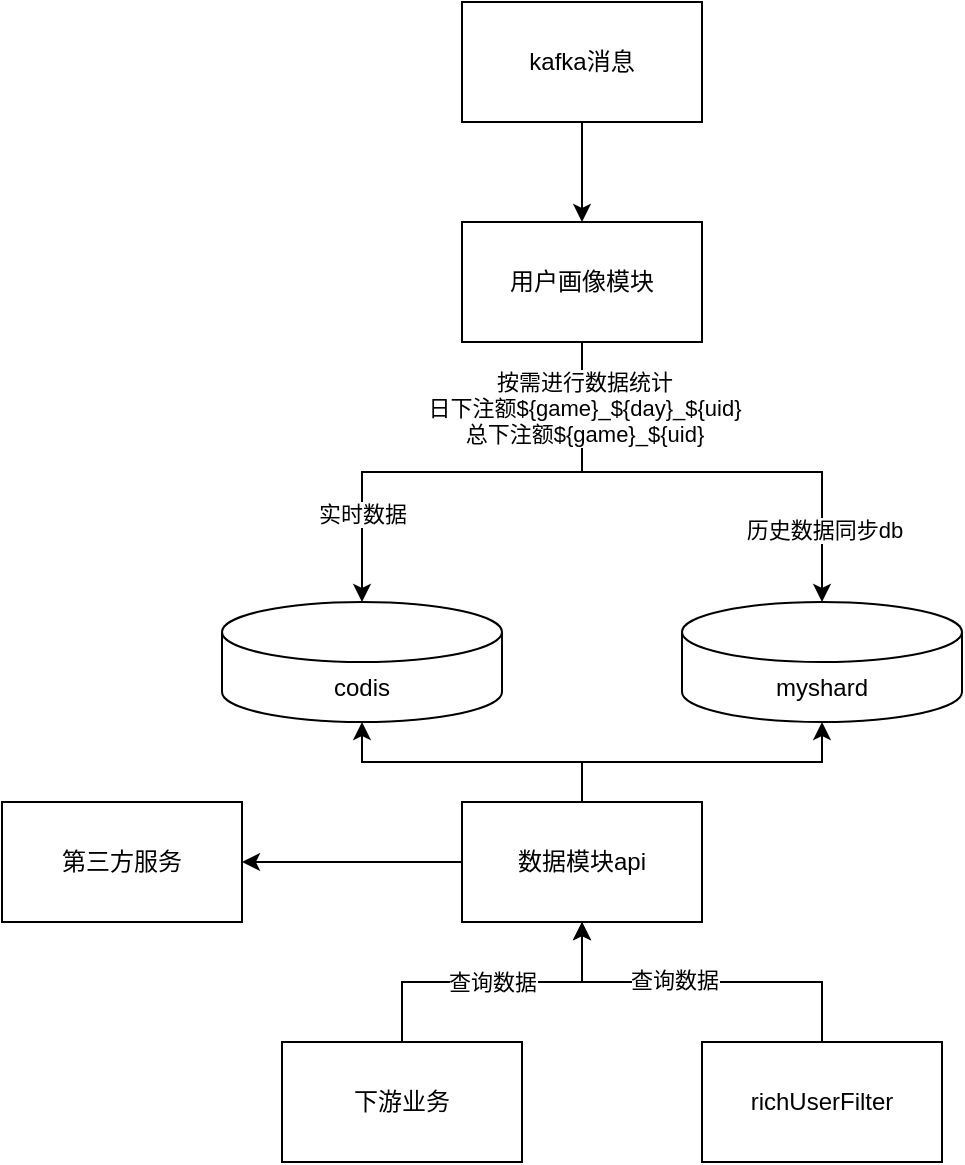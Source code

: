 <mxfile version="21.6.6" type="github">
  <diagram name="第 1 页" id="nrQ97I8aDQJ6jYaaCO9X">
    <mxGraphModel dx="1892" dy="1125" grid="1" gridSize="10" guides="1" tooltips="1" connect="1" arrows="1" fold="1" page="1" pageScale="1" pageWidth="827" pageHeight="1169" math="0" shadow="0">
      <root>
        <mxCell id="0" />
        <mxCell id="1" parent="0" />
        <mxCell id="xIcku-eGGIQmnTQTuAT2-1" value="" style="edgeStyle=orthogonalEdgeStyle;rounded=0;orthogonalLoop=1;jettySize=auto;html=1;" edge="1" parent="1" source="xIcku-eGGIQmnTQTuAT2-2" target="xIcku-eGGIQmnTQTuAT2-6">
          <mxGeometry relative="1" as="geometry" />
        </mxCell>
        <mxCell id="xIcku-eGGIQmnTQTuAT2-2" value="kafka消息" style="rounded=0;whiteSpace=wrap;html=1;" vertex="1" parent="1">
          <mxGeometry x="340" y="80" width="120" height="60" as="geometry" />
        </mxCell>
        <mxCell id="xIcku-eGGIQmnTQTuAT2-3" style="edgeStyle=orthogonalEdgeStyle;rounded=0;orthogonalLoop=1;jettySize=auto;html=1;entryX=0.5;entryY=0;entryDx=0;entryDy=0;entryPerimeter=0;" edge="1" parent="1" source="xIcku-eGGIQmnTQTuAT2-6" target="xIcku-eGGIQmnTQTuAT2-7">
          <mxGeometry relative="1" as="geometry" />
        </mxCell>
        <mxCell id="xIcku-eGGIQmnTQTuAT2-19" value="实时数据" style="edgeLabel;html=1;align=center;verticalAlign=middle;resizable=0;points=[];" vertex="1" connectable="0" parent="xIcku-eGGIQmnTQTuAT2-3">
          <mxGeometry x="0.633" relative="1" as="geometry">
            <mxPoint as="offset" />
          </mxGeometry>
        </mxCell>
        <mxCell id="xIcku-eGGIQmnTQTuAT2-4" style="edgeStyle=orthogonalEdgeStyle;rounded=0;orthogonalLoop=1;jettySize=auto;html=1;entryX=0.5;entryY=0;entryDx=0;entryDy=0;entryPerimeter=0;" edge="1" parent="1" source="xIcku-eGGIQmnTQTuAT2-6" target="xIcku-eGGIQmnTQTuAT2-8">
          <mxGeometry relative="1" as="geometry" />
        </mxCell>
        <mxCell id="xIcku-eGGIQmnTQTuAT2-5" value="按需进行数据统计&lt;br&gt;日下注额${game}_${day}_${uid}&lt;br&gt;总下注额${game}_${uid}" style="edgeLabel;html=1;align=center;verticalAlign=middle;resizable=0;points=[];" vertex="1" connectable="0" parent="xIcku-eGGIQmnTQTuAT2-4">
          <mxGeometry x="-0.736" y="1" relative="1" as="geometry">
            <mxPoint as="offset" />
          </mxGeometry>
        </mxCell>
        <mxCell id="xIcku-eGGIQmnTQTuAT2-20" value="历史数据同步db" style="edgeLabel;html=1;align=center;verticalAlign=middle;resizable=0;points=[];" vertex="1" connectable="0" parent="xIcku-eGGIQmnTQTuAT2-4">
          <mxGeometry x="0.712" y="1" relative="1" as="geometry">
            <mxPoint as="offset" />
          </mxGeometry>
        </mxCell>
        <mxCell id="xIcku-eGGIQmnTQTuAT2-6" value="用户画像模块" style="rounded=0;whiteSpace=wrap;html=1;" vertex="1" parent="1">
          <mxGeometry x="340" y="190" width="120" height="60" as="geometry" />
        </mxCell>
        <mxCell id="xIcku-eGGIQmnTQTuAT2-7" value="codis" style="shape=cylinder3;whiteSpace=wrap;html=1;boundedLbl=1;backgroundOutline=1;size=15;" vertex="1" parent="1">
          <mxGeometry x="220" y="380" width="140" height="60" as="geometry" />
        </mxCell>
        <mxCell id="xIcku-eGGIQmnTQTuAT2-8" value="myshard" style="shape=cylinder3;whiteSpace=wrap;html=1;boundedLbl=1;backgroundOutline=1;size=15;" vertex="1" parent="1">
          <mxGeometry x="450" y="380" width="140" height="60" as="geometry" />
        </mxCell>
        <mxCell id="xIcku-eGGIQmnTQTuAT2-9" value="查询数据" style="edgeStyle=orthogonalEdgeStyle;rounded=0;orthogonalLoop=1;jettySize=auto;html=1;entryX=0.5;entryY=1;entryDx=0;entryDy=0;" edge="1" parent="1" source="xIcku-eGGIQmnTQTuAT2-10" target="xIcku-eGGIQmnTQTuAT2-13">
          <mxGeometry relative="1" as="geometry">
            <mxPoint x="540" y="590" as="targetPoint" />
          </mxGeometry>
        </mxCell>
        <mxCell id="xIcku-eGGIQmnTQTuAT2-10" value="下游业务" style="rounded=0;whiteSpace=wrap;html=1;" vertex="1" parent="1">
          <mxGeometry x="250" y="600" width="120" height="60" as="geometry" />
        </mxCell>
        <mxCell id="xIcku-eGGIQmnTQTuAT2-11" style="edgeStyle=orthogonalEdgeStyle;rounded=0;orthogonalLoop=1;jettySize=auto;html=1;entryX=0.5;entryY=1;entryDx=0;entryDy=0;entryPerimeter=0;" edge="1" parent="1" source="xIcku-eGGIQmnTQTuAT2-13" target="xIcku-eGGIQmnTQTuAT2-7">
          <mxGeometry relative="1" as="geometry" />
        </mxCell>
        <mxCell id="xIcku-eGGIQmnTQTuAT2-12" style="edgeStyle=orthogonalEdgeStyle;rounded=0;orthogonalLoop=1;jettySize=auto;html=1;entryX=0.5;entryY=1;entryDx=0;entryDy=0;entryPerimeter=0;" edge="1" parent="1" source="xIcku-eGGIQmnTQTuAT2-13" target="xIcku-eGGIQmnTQTuAT2-8">
          <mxGeometry relative="1" as="geometry" />
        </mxCell>
        <mxCell id="xIcku-eGGIQmnTQTuAT2-18" value="" style="edgeStyle=orthogonalEdgeStyle;rounded=0;orthogonalLoop=1;jettySize=auto;html=1;" edge="1" parent="1" source="xIcku-eGGIQmnTQTuAT2-13" target="xIcku-eGGIQmnTQTuAT2-17">
          <mxGeometry relative="1" as="geometry" />
        </mxCell>
        <mxCell id="xIcku-eGGIQmnTQTuAT2-13" value="数据模块api" style="rounded=0;whiteSpace=wrap;html=1;" vertex="1" parent="1">
          <mxGeometry x="340" y="480" width="120" height="60" as="geometry" />
        </mxCell>
        <mxCell id="xIcku-eGGIQmnTQTuAT2-14" style="edgeStyle=orthogonalEdgeStyle;rounded=0;orthogonalLoop=1;jettySize=auto;html=1;entryX=0.5;entryY=1;entryDx=0;entryDy=0;" edge="1" parent="1" source="xIcku-eGGIQmnTQTuAT2-16" target="xIcku-eGGIQmnTQTuAT2-13">
          <mxGeometry relative="1" as="geometry" />
        </mxCell>
        <mxCell id="xIcku-eGGIQmnTQTuAT2-15" value="查询数据" style="edgeLabel;html=1;align=center;verticalAlign=middle;resizable=0;points=[];" vertex="1" connectable="0" parent="xIcku-eGGIQmnTQTuAT2-14">
          <mxGeometry x="0.156" y="-1" relative="1" as="geometry">
            <mxPoint as="offset" />
          </mxGeometry>
        </mxCell>
        <mxCell id="xIcku-eGGIQmnTQTuAT2-16" value="richUserFilter" style="rounded=0;whiteSpace=wrap;html=1;" vertex="1" parent="1">
          <mxGeometry x="460" y="600" width="120" height="60" as="geometry" />
        </mxCell>
        <mxCell id="xIcku-eGGIQmnTQTuAT2-17" value="第三方服务" style="rounded=0;whiteSpace=wrap;html=1;" vertex="1" parent="1">
          <mxGeometry x="110" y="480" width="120" height="60" as="geometry" />
        </mxCell>
      </root>
    </mxGraphModel>
  </diagram>
</mxfile>
